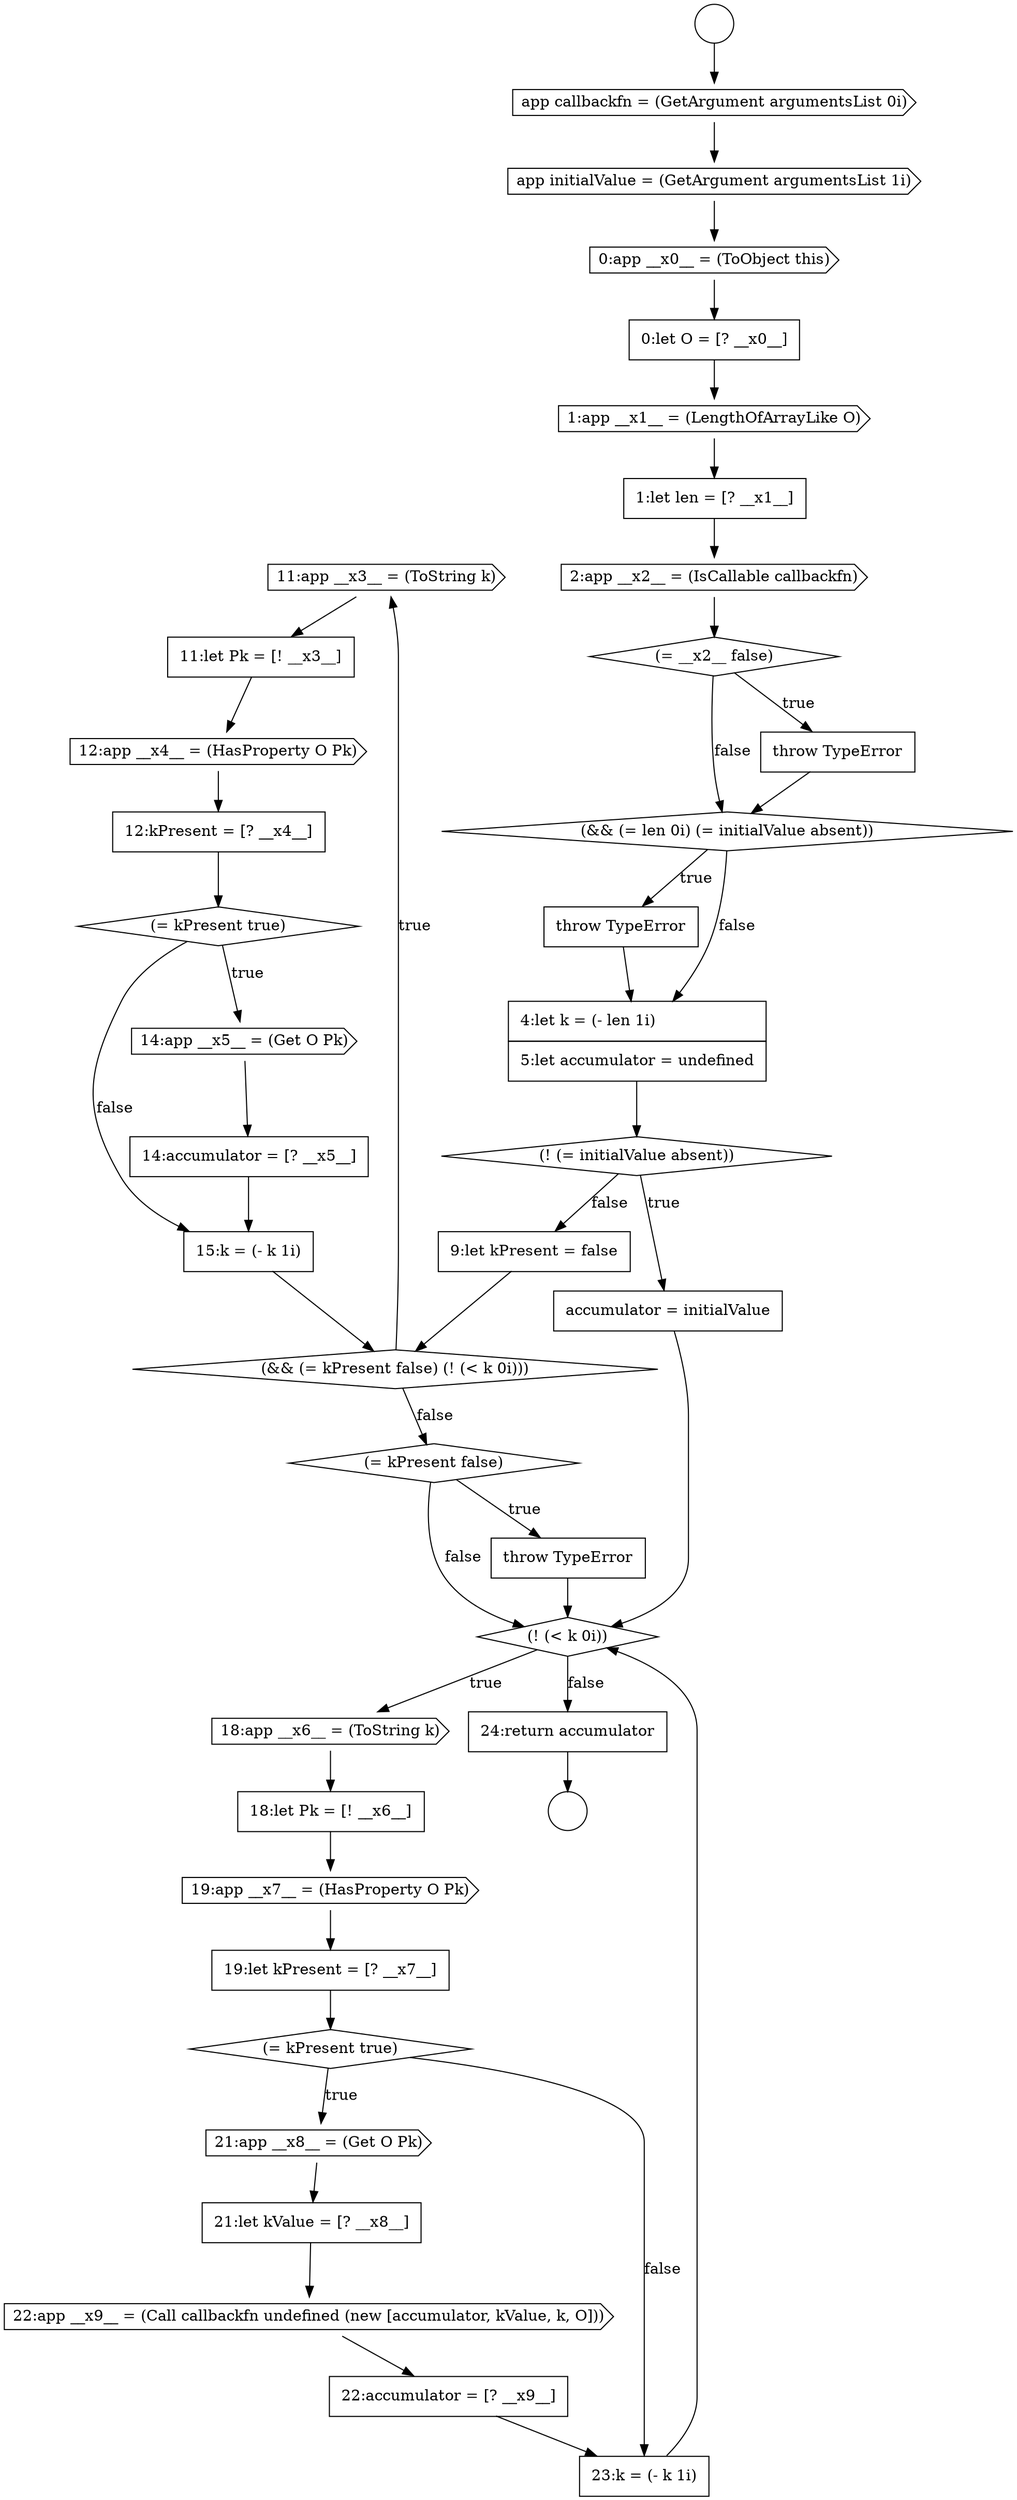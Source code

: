 digraph {
  node16308 [shape=cds, label=<<font color="black">11:app __x3__ = (ToString k)</font>> color="black" fillcolor="white" style=filled]
  node16325 [shape=none, margin=0, label=<<font color="black">
    <table border="0" cellborder="1" cellspacing="0" cellpadding="10">
      <tr><td align="left">21:let kValue = [? __x8__]</td></tr>
    </table>
  </font>> color="black" fillcolor="white" style=filled]
  node16293 [shape=cds, label=<<font color="black">app initialValue = (GetArgument argumentsList 1i)</font>> color="black" fillcolor="white" style=filled]
  node16312 [shape=diamond, label=<<font color="black">(= kPresent true)</font>> color="black" fillcolor="white" style=filled]
  node16307 [shape=diamond, label=<<font color="black">(&amp;&amp; (= kPresent false) (! (&lt; k 0i)))</font>> color="black" fillcolor="white" style=filled]
  node16301 [shape=diamond, label=<<font color="black">(&amp;&amp; (= len 0i) (= initialValue absent))</font>> color="black" fillcolor="white" style=filled]
  node16316 [shape=diamond, label=<<font color="black">(= kPresent false)</font>> color="black" fillcolor="white" style=filled]
  node16311 [shape=none, margin=0, label=<<font color="black">
    <table border="0" cellborder="1" cellspacing="0" cellpadding="10">
      <tr><td align="left">12:kPresent = [? __x4__]</td></tr>
    </table>
  </font>> color="black" fillcolor="white" style=filled]
  node16291 [shape=circle label=" " color="black" fillcolor="white" style=filled]
  node16290 [shape=circle label=" " color="black" fillcolor="white" style=filled]
  node16298 [shape=cds, label=<<font color="black">2:app __x2__ = (IsCallable callbackfn)</font>> color="black" fillcolor="white" style=filled]
  node16318 [shape=diamond, label=<<font color="black">(! (&lt; k 0i))</font>> color="black" fillcolor="white" style=filled]
  node16320 [shape=none, margin=0, label=<<font color="black">
    <table border="0" cellborder="1" cellspacing="0" cellpadding="10">
      <tr><td align="left">18:let Pk = [! __x6__]</td></tr>
    </table>
  </font>> color="black" fillcolor="white" style=filled]
  node16294 [shape=cds, label=<<font color="black">0:app __x0__ = (ToObject this)</font>> color="black" fillcolor="white" style=filled]
  node16304 [shape=diamond, label=<<font color="black">(! (= initialValue absent))</font>> color="black" fillcolor="white" style=filled]
  node16319 [shape=cds, label=<<font color="black">18:app __x6__ = (ToString k)</font>> color="black" fillcolor="white" style=filled]
  node16300 [shape=none, margin=0, label=<<font color="black">
    <table border="0" cellborder="1" cellspacing="0" cellpadding="10">
      <tr><td align="left">throw TypeError</td></tr>
    </table>
  </font>> color="black" fillcolor="white" style=filled]
  node16315 [shape=none, margin=0, label=<<font color="black">
    <table border="0" cellborder="1" cellspacing="0" cellpadding="10">
      <tr><td align="left">15:k = (- k 1i)</td></tr>
    </table>
  </font>> color="black" fillcolor="white" style=filled]
  node16324 [shape=cds, label=<<font color="black">21:app __x8__ = (Get O Pk)</font>> color="black" fillcolor="white" style=filled]
  node16297 [shape=none, margin=0, label=<<font color="black">
    <table border="0" cellborder="1" cellspacing="0" cellpadding="10">
      <tr><td align="left">1:let len = [? __x1__]</td></tr>
    </table>
  </font>> color="black" fillcolor="white" style=filled]
  node16292 [shape=cds, label=<<font color="black">app callbackfn = (GetArgument argumentsList 0i)</font>> color="black" fillcolor="white" style=filled]
  node16328 [shape=none, margin=0, label=<<font color="black">
    <table border="0" cellborder="1" cellspacing="0" cellpadding="10">
      <tr><td align="left">23:k = (- k 1i)</td></tr>
    </table>
  </font>> color="black" fillcolor="white" style=filled]
  node16329 [shape=none, margin=0, label=<<font color="black">
    <table border="0" cellborder="1" cellspacing="0" cellpadding="10">
      <tr><td align="left">24:return accumulator</td></tr>
    </table>
  </font>> color="black" fillcolor="white" style=filled]
  node16296 [shape=cds, label=<<font color="black">1:app __x1__ = (LengthOfArrayLike O)</font>> color="black" fillcolor="white" style=filled]
  node16302 [shape=none, margin=0, label=<<font color="black">
    <table border="0" cellborder="1" cellspacing="0" cellpadding="10">
      <tr><td align="left">throw TypeError</td></tr>
    </table>
  </font>> color="black" fillcolor="white" style=filled]
  node16323 [shape=diamond, label=<<font color="black">(= kPresent true)</font>> color="black" fillcolor="white" style=filled]
  node16313 [shape=cds, label=<<font color="black">14:app __x5__ = (Get O Pk)</font>> color="black" fillcolor="white" style=filled]
  node16306 [shape=none, margin=0, label=<<font color="black">
    <table border="0" cellborder="1" cellspacing="0" cellpadding="10">
      <tr><td align="left">9:let kPresent = false</td></tr>
    </table>
  </font>> color="black" fillcolor="white" style=filled]
  node16317 [shape=none, margin=0, label=<<font color="black">
    <table border="0" cellborder="1" cellspacing="0" cellpadding="10">
      <tr><td align="left">throw TypeError</td></tr>
    </table>
  </font>> color="black" fillcolor="white" style=filled]
  node16310 [shape=cds, label=<<font color="black">12:app __x4__ = (HasProperty O Pk)</font>> color="black" fillcolor="white" style=filled]
  node16305 [shape=none, margin=0, label=<<font color="black">
    <table border="0" cellborder="1" cellspacing="0" cellpadding="10">
      <tr><td align="left">accumulator = initialValue</td></tr>
    </table>
  </font>> color="black" fillcolor="white" style=filled]
  node16295 [shape=none, margin=0, label=<<font color="black">
    <table border="0" cellborder="1" cellspacing="0" cellpadding="10">
      <tr><td align="left">0:let O = [? __x0__]</td></tr>
    </table>
  </font>> color="black" fillcolor="white" style=filled]
  node16327 [shape=none, margin=0, label=<<font color="black">
    <table border="0" cellborder="1" cellspacing="0" cellpadding="10">
      <tr><td align="left">22:accumulator = [? __x9__]</td></tr>
    </table>
  </font>> color="black" fillcolor="white" style=filled]
  node16322 [shape=none, margin=0, label=<<font color="black">
    <table border="0" cellborder="1" cellspacing="0" cellpadding="10">
      <tr><td align="left">19:let kPresent = [? __x7__]</td></tr>
    </table>
  </font>> color="black" fillcolor="white" style=filled]
  node16303 [shape=none, margin=0, label=<<font color="black">
    <table border="0" cellborder="1" cellspacing="0" cellpadding="10">
      <tr><td align="left">4:let k = (- len 1i)</td></tr>
      <tr><td align="left">5:let accumulator = undefined</td></tr>
    </table>
  </font>> color="black" fillcolor="white" style=filled]
  node16326 [shape=cds, label=<<font color="black">22:app __x9__ = (Call callbackfn undefined (new [accumulator, kValue, k, O]))</font>> color="black" fillcolor="white" style=filled]
  node16321 [shape=cds, label=<<font color="black">19:app __x7__ = (HasProperty O Pk)</font>> color="black" fillcolor="white" style=filled]
  node16299 [shape=diamond, label=<<font color="black">(= __x2__ false)</font>> color="black" fillcolor="white" style=filled]
  node16314 [shape=none, margin=0, label=<<font color="black">
    <table border="0" cellborder="1" cellspacing="0" cellpadding="10">
      <tr><td align="left">14:accumulator = [? __x5__]</td></tr>
    </table>
  </font>> color="black" fillcolor="white" style=filled]
  node16309 [shape=none, margin=0, label=<<font color="black">
    <table border="0" cellborder="1" cellspacing="0" cellpadding="10">
      <tr><td align="left">11:let Pk = [! __x3__]</td></tr>
    </table>
  </font>> color="black" fillcolor="white" style=filled]
  node16314 -> node16315 [ color="black"]
  node16326 -> node16327 [ color="black"]
  node16312 -> node16313 [label=<<font color="black">true</font>> color="black"]
  node16312 -> node16315 [label=<<font color="black">false</font>> color="black"]
  node16320 -> node16321 [ color="black"]
  node16310 -> node16311 [ color="black"]
  node16303 -> node16304 [ color="black"]
  node16292 -> node16293 [ color="black"]
  node16319 -> node16320 [ color="black"]
  node16322 -> node16323 [ color="black"]
  node16328 -> node16318 [ color="black"]
  node16317 -> node16318 [ color="black"]
  node16313 -> node16314 [ color="black"]
  node16304 -> node16305 [label=<<font color="black">true</font>> color="black"]
  node16304 -> node16306 [label=<<font color="black">false</font>> color="black"]
  node16308 -> node16309 [ color="black"]
  node16307 -> node16308 [label=<<font color="black">true</font>> color="black"]
  node16307 -> node16316 [label=<<font color="black">false</font>> color="black"]
  node16327 -> node16328 [ color="black"]
  node16329 -> node16291 [ color="black"]
  node16298 -> node16299 [ color="black"]
  node16311 -> node16312 [ color="black"]
  node16325 -> node16326 [ color="black"]
  node16295 -> node16296 [ color="black"]
  node16318 -> node16319 [label=<<font color="black">true</font>> color="black"]
  node16318 -> node16329 [label=<<font color="black">false</font>> color="black"]
  node16323 -> node16324 [label=<<font color="black">true</font>> color="black"]
  node16323 -> node16328 [label=<<font color="black">false</font>> color="black"]
  node16290 -> node16292 [ color="black"]
  node16321 -> node16322 [ color="black"]
  node16316 -> node16317 [label=<<font color="black">true</font>> color="black"]
  node16316 -> node16318 [label=<<font color="black">false</font>> color="black"]
  node16296 -> node16297 [ color="black"]
  node16315 -> node16307 [ color="black"]
  node16293 -> node16294 [ color="black"]
  node16324 -> node16325 [ color="black"]
  node16297 -> node16298 [ color="black"]
  node16300 -> node16301 [ color="black"]
  node16299 -> node16300 [label=<<font color="black">true</font>> color="black"]
  node16299 -> node16301 [label=<<font color="black">false</font>> color="black"]
  node16301 -> node16302 [label=<<font color="black">true</font>> color="black"]
  node16301 -> node16303 [label=<<font color="black">false</font>> color="black"]
  node16305 -> node16318 [ color="black"]
  node16306 -> node16307 [ color="black"]
  node16294 -> node16295 [ color="black"]
  node16302 -> node16303 [ color="black"]
  node16309 -> node16310 [ color="black"]
}
